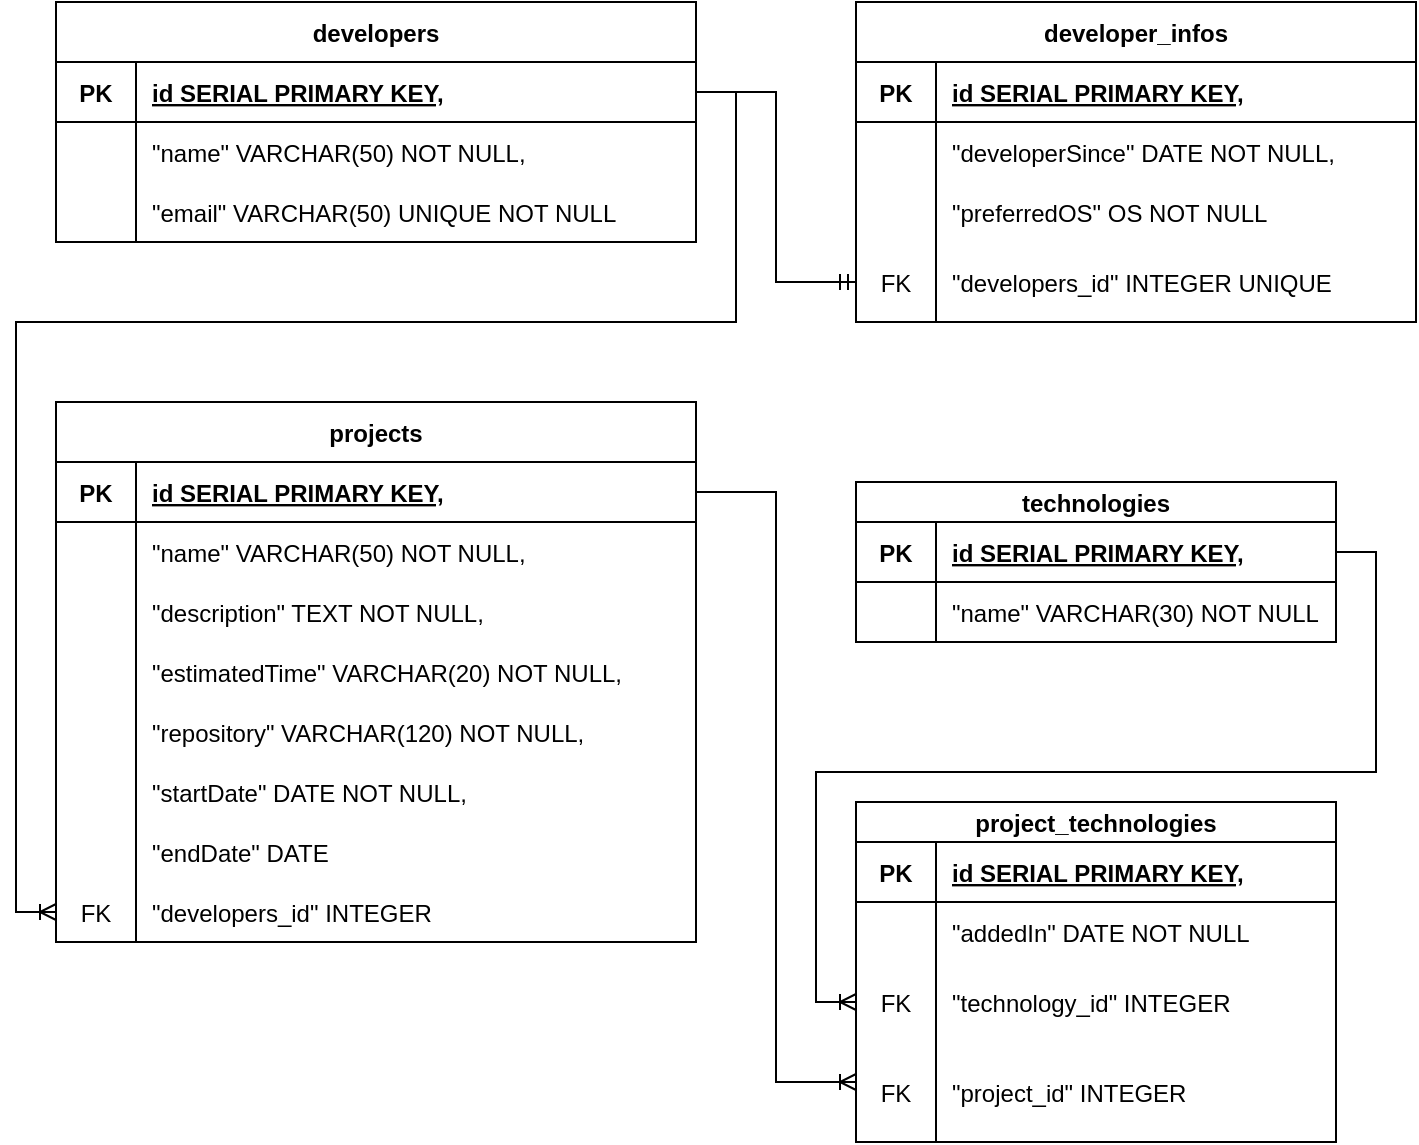 <mxfile version="20.8.10" type="device"><diagram id="R2lEEEUBdFMjLlhIrx00" name="Page-1"><mxGraphModel dx="1434" dy="854" grid="1" gridSize="10" guides="1" tooltips="1" connect="1" arrows="1" fold="1" page="1" pageScale="1" pageWidth="850" pageHeight="1100" math="0" shadow="0" extFonts="Permanent Marker^https://fonts.googleapis.com/css?family=Permanent+Marker"><root><mxCell id="0"/><mxCell id="1" parent="0"/><mxCell id="C-vyLk0tnHw3VtMMgP7b-23" value="developer_infos" style="shape=table;startSize=30;container=1;collapsible=1;childLayout=tableLayout;fixedRows=1;rowLines=0;fontStyle=1;align=center;resizeLast=1;" parent="1" vertex="1"><mxGeometry x="440" y="40" width="280" height="160" as="geometry"/></mxCell><mxCell id="C-vyLk0tnHw3VtMMgP7b-24" value="" style="shape=partialRectangle;collapsible=0;dropTarget=0;pointerEvents=0;fillColor=none;points=[[0,0.5],[1,0.5]];portConstraint=eastwest;top=0;left=0;right=0;bottom=1;" parent="C-vyLk0tnHw3VtMMgP7b-23" vertex="1"><mxGeometry y="30" width="280" height="30" as="geometry"/></mxCell><mxCell id="C-vyLk0tnHw3VtMMgP7b-25" value="PK" style="shape=partialRectangle;overflow=hidden;connectable=0;fillColor=none;top=0;left=0;bottom=0;right=0;fontStyle=1;" parent="C-vyLk0tnHw3VtMMgP7b-24" vertex="1"><mxGeometry width="40" height="30" as="geometry"><mxRectangle width="40" height="30" as="alternateBounds"/></mxGeometry></mxCell><mxCell id="C-vyLk0tnHw3VtMMgP7b-26" value="id SERIAL PRIMARY KEY," style="shape=partialRectangle;overflow=hidden;connectable=0;fillColor=none;top=0;left=0;bottom=0;right=0;align=left;spacingLeft=6;fontStyle=5;" parent="C-vyLk0tnHw3VtMMgP7b-24" vertex="1"><mxGeometry x="40" width="240" height="30" as="geometry"><mxRectangle width="240" height="30" as="alternateBounds"/></mxGeometry></mxCell><mxCell id="C-vyLk0tnHw3VtMMgP7b-27" value="" style="shape=partialRectangle;collapsible=0;dropTarget=0;pointerEvents=0;fillColor=none;points=[[0,0.5],[1,0.5]];portConstraint=eastwest;top=0;left=0;right=0;bottom=0;" parent="C-vyLk0tnHw3VtMMgP7b-23" vertex="1"><mxGeometry y="60" width="280" height="30" as="geometry"/></mxCell><mxCell id="C-vyLk0tnHw3VtMMgP7b-28" value="" style="shape=partialRectangle;overflow=hidden;connectable=0;fillColor=none;top=0;left=0;bottom=0;right=0;" parent="C-vyLk0tnHw3VtMMgP7b-27" vertex="1"><mxGeometry width="40" height="30" as="geometry"><mxRectangle width="40" height="30" as="alternateBounds"/></mxGeometry></mxCell><mxCell id="C-vyLk0tnHw3VtMMgP7b-29" value="&quot;developerSince&quot; DATE NOT NULL," style="shape=partialRectangle;overflow=hidden;connectable=0;fillColor=none;top=0;left=0;bottom=0;right=0;align=left;spacingLeft=6;" parent="C-vyLk0tnHw3VtMMgP7b-27" vertex="1"><mxGeometry x="40" width="240" height="30" as="geometry"><mxRectangle width="240" height="30" as="alternateBounds"/></mxGeometry></mxCell><mxCell id="AbqMU8ppBx1Afm1qTDCb-3" style="shape=partialRectangle;collapsible=0;dropTarget=0;pointerEvents=0;fillColor=none;points=[[0,0.5],[1,0.5]];portConstraint=eastwest;top=0;left=0;right=0;bottom=0;" parent="C-vyLk0tnHw3VtMMgP7b-23" vertex="1"><mxGeometry y="90" width="280" height="30" as="geometry"/></mxCell><mxCell id="AbqMU8ppBx1Afm1qTDCb-4" style="shape=partialRectangle;overflow=hidden;connectable=0;fillColor=none;top=0;left=0;bottom=0;right=0;" parent="AbqMU8ppBx1Afm1qTDCb-3" vertex="1"><mxGeometry width="40" height="30" as="geometry"><mxRectangle width="40" height="30" as="alternateBounds"/></mxGeometry></mxCell><mxCell id="AbqMU8ppBx1Afm1qTDCb-5" value="&quot;preferredOS&quot; OS NOT NULL" style="shape=partialRectangle;overflow=hidden;connectable=0;fillColor=none;top=0;left=0;bottom=0;right=0;align=left;spacingLeft=6;" parent="AbqMU8ppBx1Afm1qTDCb-3" vertex="1"><mxGeometry x="40" width="240" height="30" as="geometry"><mxRectangle width="240" height="30" as="alternateBounds"/></mxGeometry></mxCell><mxCell id="AbqMU8ppBx1Afm1qTDCb-74" style="shape=partialRectangle;collapsible=0;dropTarget=0;pointerEvents=0;fillColor=none;points=[[0,0.5],[1,0.5]];portConstraint=eastwest;top=0;left=0;right=0;bottom=0;" parent="C-vyLk0tnHw3VtMMgP7b-23" vertex="1"><mxGeometry y="120" width="280" height="40" as="geometry"/></mxCell><mxCell id="AbqMU8ppBx1Afm1qTDCb-75" value="FK" style="shape=partialRectangle;overflow=hidden;connectable=0;fillColor=none;top=0;left=0;bottom=0;right=0;" parent="AbqMU8ppBx1Afm1qTDCb-74" vertex="1"><mxGeometry width="40" height="40" as="geometry"><mxRectangle width="40" height="40" as="alternateBounds"/></mxGeometry></mxCell><mxCell id="AbqMU8ppBx1Afm1qTDCb-76" value="&quot;developers_id&quot; INTEGER UNIQUE" style="shape=partialRectangle;overflow=hidden;connectable=0;fillColor=none;top=0;left=0;bottom=0;right=0;align=left;spacingLeft=6;" parent="AbqMU8ppBx1Afm1qTDCb-74" vertex="1"><mxGeometry x="40" width="240" height="40" as="geometry"><mxRectangle width="240" height="40" as="alternateBounds"/></mxGeometry></mxCell><mxCell id="AbqMU8ppBx1Afm1qTDCb-9" value="developers" style="shape=table;startSize=30;container=1;collapsible=1;childLayout=tableLayout;fixedRows=1;rowLines=0;fontStyle=1;align=center;resizeLast=1;" parent="1" vertex="1"><mxGeometry x="40" y="40" width="320" height="120" as="geometry"/></mxCell><mxCell id="AbqMU8ppBx1Afm1qTDCb-10" value="" style="shape=tableRow;horizontal=0;startSize=0;swimlaneHead=0;swimlaneBody=0;fillColor=none;collapsible=0;dropTarget=0;points=[[0,0.5],[1,0.5]];portConstraint=eastwest;top=0;left=0;right=0;bottom=1;" parent="AbqMU8ppBx1Afm1qTDCb-9" vertex="1"><mxGeometry y="30" width="320" height="30" as="geometry"/></mxCell><mxCell id="AbqMU8ppBx1Afm1qTDCb-11" value="PK" style="shape=partialRectangle;connectable=0;fillColor=none;top=0;left=0;bottom=0;right=0;fontStyle=1;overflow=hidden;" parent="AbqMU8ppBx1Afm1qTDCb-10" vertex="1"><mxGeometry width="40" height="30" as="geometry"><mxRectangle width="40" height="30" as="alternateBounds"/></mxGeometry></mxCell><mxCell id="AbqMU8ppBx1Afm1qTDCb-12" value="id SERIAL PRIMARY KEY," style="shape=partialRectangle;connectable=0;fillColor=none;top=0;left=0;bottom=0;right=0;align=left;spacingLeft=6;fontStyle=5;overflow=hidden;" parent="AbqMU8ppBx1Afm1qTDCb-10" vertex="1"><mxGeometry x="40" width="280" height="30" as="geometry"><mxRectangle width="280" height="30" as="alternateBounds"/></mxGeometry></mxCell><mxCell id="AbqMU8ppBx1Afm1qTDCb-13" value="" style="shape=tableRow;horizontal=0;startSize=0;swimlaneHead=0;swimlaneBody=0;fillColor=none;collapsible=0;dropTarget=0;points=[[0,0.5],[1,0.5]];portConstraint=eastwest;top=0;left=0;right=0;bottom=0;" parent="AbqMU8ppBx1Afm1qTDCb-9" vertex="1"><mxGeometry y="60" width="320" height="30" as="geometry"/></mxCell><mxCell id="AbqMU8ppBx1Afm1qTDCb-14" value="" style="shape=partialRectangle;connectable=0;fillColor=none;top=0;left=0;bottom=0;right=0;editable=1;overflow=hidden;" parent="AbqMU8ppBx1Afm1qTDCb-13" vertex="1"><mxGeometry width="40" height="30" as="geometry"><mxRectangle width="40" height="30" as="alternateBounds"/></mxGeometry></mxCell><mxCell id="AbqMU8ppBx1Afm1qTDCb-15" value="&quot;name&quot; VARCHAR(50) NOT NULL," style="shape=partialRectangle;connectable=0;fillColor=none;top=0;left=0;bottom=0;right=0;align=left;spacingLeft=6;overflow=hidden;" parent="AbqMU8ppBx1Afm1qTDCb-13" vertex="1"><mxGeometry x="40" width="280" height="30" as="geometry"><mxRectangle width="280" height="30" as="alternateBounds"/></mxGeometry></mxCell><mxCell id="AbqMU8ppBx1Afm1qTDCb-16" value="" style="shape=tableRow;horizontal=0;startSize=0;swimlaneHead=0;swimlaneBody=0;fillColor=none;collapsible=0;dropTarget=0;points=[[0,0.5],[1,0.5]];portConstraint=eastwest;top=0;left=0;right=0;bottom=0;" parent="AbqMU8ppBx1Afm1qTDCb-9" vertex="1"><mxGeometry y="90" width="320" height="30" as="geometry"/></mxCell><mxCell id="AbqMU8ppBx1Afm1qTDCb-17" value="" style="shape=partialRectangle;connectable=0;fillColor=none;top=0;left=0;bottom=0;right=0;editable=1;overflow=hidden;" parent="AbqMU8ppBx1Afm1qTDCb-16" vertex="1"><mxGeometry width="40" height="30" as="geometry"><mxRectangle width="40" height="30" as="alternateBounds"/></mxGeometry></mxCell><mxCell id="AbqMU8ppBx1Afm1qTDCb-18" value="&quot;email&quot; VARCHAR(50) UNIQUE NOT NULL" style="shape=partialRectangle;connectable=0;fillColor=none;top=0;left=0;bottom=0;right=0;align=left;spacingLeft=6;overflow=hidden;" parent="AbqMU8ppBx1Afm1qTDCb-16" vertex="1"><mxGeometry x="40" width="280" height="30" as="geometry"><mxRectangle width="280" height="30" as="alternateBounds"/></mxGeometry></mxCell><mxCell id="AbqMU8ppBx1Afm1qTDCb-35" value="projects" style="shape=table;startSize=30;container=1;collapsible=1;childLayout=tableLayout;fixedRows=1;rowLines=0;fontStyle=1;align=center;resizeLast=1;" parent="1" vertex="1"><mxGeometry x="40" y="240" width="320" height="270" as="geometry"/></mxCell><mxCell id="AbqMU8ppBx1Afm1qTDCb-36" value="" style="shape=tableRow;horizontal=0;startSize=0;swimlaneHead=0;swimlaneBody=0;fillColor=none;collapsible=0;dropTarget=0;points=[[0,0.5],[1,0.5]];portConstraint=eastwest;top=0;left=0;right=0;bottom=1;" parent="AbqMU8ppBx1Afm1qTDCb-35" vertex="1"><mxGeometry y="30" width="320" height="30" as="geometry"/></mxCell><mxCell id="AbqMU8ppBx1Afm1qTDCb-37" value="PK" style="shape=partialRectangle;connectable=0;fillColor=none;top=0;left=0;bottom=0;right=0;fontStyle=1;overflow=hidden;" parent="AbqMU8ppBx1Afm1qTDCb-36" vertex="1"><mxGeometry width="40" height="30" as="geometry"><mxRectangle width="40" height="30" as="alternateBounds"/></mxGeometry></mxCell><mxCell id="AbqMU8ppBx1Afm1qTDCb-38" value="id SERIAL PRIMARY KEY," style="shape=partialRectangle;connectable=0;fillColor=none;top=0;left=0;bottom=0;right=0;align=left;spacingLeft=6;fontStyle=5;overflow=hidden;" parent="AbqMU8ppBx1Afm1qTDCb-36" vertex="1"><mxGeometry x="40" width="280" height="30" as="geometry"><mxRectangle width="280" height="30" as="alternateBounds"/></mxGeometry></mxCell><mxCell id="AbqMU8ppBx1Afm1qTDCb-39" value="" style="shape=tableRow;horizontal=0;startSize=0;swimlaneHead=0;swimlaneBody=0;fillColor=none;collapsible=0;dropTarget=0;points=[[0,0.5],[1,0.5]];portConstraint=eastwest;top=0;left=0;right=0;bottom=0;" parent="AbqMU8ppBx1Afm1qTDCb-35" vertex="1"><mxGeometry y="60" width="320" height="30" as="geometry"/></mxCell><mxCell id="AbqMU8ppBx1Afm1qTDCb-40" value="" style="shape=partialRectangle;connectable=0;fillColor=none;top=0;left=0;bottom=0;right=0;editable=1;overflow=hidden;" parent="AbqMU8ppBx1Afm1qTDCb-39" vertex="1"><mxGeometry width="40" height="30" as="geometry"><mxRectangle width="40" height="30" as="alternateBounds"/></mxGeometry></mxCell><mxCell id="AbqMU8ppBx1Afm1qTDCb-41" value="&quot;name&quot; VARCHAR(50) NOT NULL," style="shape=partialRectangle;connectable=0;fillColor=none;top=0;left=0;bottom=0;right=0;align=left;spacingLeft=6;overflow=hidden;" parent="AbqMU8ppBx1Afm1qTDCb-39" vertex="1"><mxGeometry x="40" width="280" height="30" as="geometry"><mxRectangle width="280" height="30" as="alternateBounds"/></mxGeometry></mxCell><mxCell id="AbqMU8ppBx1Afm1qTDCb-42" value="" style="shape=tableRow;horizontal=0;startSize=0;swimlaneHead=0;swimlaneBody=0;fillColor=none;collapsible=0;dropTarget=0;points=[[0,0.5],[1,0.5]];portConstraint=eastwest;top=0;left=0;right=0;bottom=0;" parent="AbqMU8ppBx1Afm1qTDCb-35" vertex="1"><mxGeometry y="90" width="320" height="30" as="geometry"/></mxCell><mxCell id="AbqMU8ppBx1Afm1qTDCb-43" value="" style="shape=partialRectangle;connectable=0;fillColor=none;top=0;left=0;bottom=0;right=0;editable=1;overflow=hidden;" parent="AbqMU8ppBx1Afm1qTDCb-42" vertex="1"><mxGeometry width="40" height="30" as="geometry"><mxRectangle width="40" height="30" as="alternateBounds"/></mxGeometry></mxCell><mxCell id="AbqMU8ppBx1Afm1qTDCb-44" value="&quot;description&quot; TEXT NOT NULL," style="shape=partialRectangle;connectable=0;fillColor=none;top=0;left=0;bottom=0;right=0;align=left;spacingLeft=6;overflow=hidden;" parent="AbqMU8ppBx1Afm1qTDCb-42" vertex="1"><mxGeometry x="40" width="280" height="30" as="geometry"><mxRectangle width="280" height="30" as="alternateBounds"/></mxGeometry></mxCell><mxCell id="AbqMU8ppBx1Afm1qTDCb-45" style="shape=tableRow;horizontal=0;startSize=0;swimlaneHead=0;swimlaneBody=0;fillColor=none;collapsible=0;dropTarget=0;points=[[0,0.5],[1,0.5]];portConstraint=eastwest;top=0;left=0;right=0;bottom=0;" parent="AbqMU8ppBx1Afm1qTDCb-35" vertex="1"><mxGeometry y="120" width="320" height="30" as="geometry"/></mxCell><mxCell id="AbqMU8ppBx1Afm1qTDCb-46" style="shape=partialRectangle;connectable=0;fillColor=none;top=0;left=0;bottom=0;right=0;editable=1;overflow=hidden;" parent="AbqMU8ppBx1Afm1qTDCb-45" vertex="1"><mxGeometry width="40" height="30" as="geometry"><mxRectangle width="40" height="30" as="alternateBounds"/></mxGeometry></mxCell><mxCell id="AbqMU8ppBx1Afm1qTDCb-47" value="&quot;estimatedTime&quot; VARCHAR(20) NOT NULL," style="shape=partialRectangle;connectable=0;fillColor=none;top=0;left=0;bottom=0;right=0;align=left;spacingLeft=6;overflow=hidden;" parent="AbqMU8ppBx1Afm1qTDCb-45" vertex="1"><mxGeometry x="40" width="280" height="30" as="geometry"><mxRectangle width="280" height="30" as="alternateBounds"/></mxGeometry></mxCell><mxCell id="AbqMU8ppBx1Afm1qTDCb-48" style="shape=tableRow;horizontal=0;startSize=0;swimlaneHead=0;swimlaneBody=0;fillColor=none;collapsible=0;dropTarget=0;points=[[0,0.5],[1,0.5]];portConstraint=eastwest;top=0;left=0;right=0;bottom=0;" parent="AbqMU8ppBx1Afm1qTDCb-35" vertex="1"><mxGeometry y="150" width="320" height="30" as="geometry"/></mxCell><mxCell id="AbqMU8ppBx1Afm1qTDCb-49" style="shape=partialRectangle;connectable=0;fillColor=none;top=0;left=0;bottom=0;right=0;editable=1;overflow=hidden;" parent="AbqMU8ppBx1Afm1qTDCb-48" vertex="1"><mxGeometry width="40" height="30" as="geometry"><mxRectangle width="40" height="30" as="alternateBounds"/></mxGeometry></mxCell><mxCell id="AbqMU8ppBx1Afm1qTDCb-50" value="&quot;repository&quot; VARCHAR(120) NOT NULL," style="shape=partialRectangle;connectable=0;fillColor=none;top=0;left=0;bottom=0;right=0;align=left;spacingLeft=6;overflow=hidden;" parent="AbqMU8ppBx1Afm1qTDCb-48" vertex="1"><mxGeometry x="40" width="280" height="30" as="geometry"><mxRectangle width="280" height="30" as="alternateBounds"/></mxGeometry></mxCell><mxCell id="AbqMU8ppBx1Afm1qTDCb-51" style="shape=tableRow;horizontal=0;startSize=0;swimlaneHead=0;swimlaneBody=0;fillColor=none;collapsible=0;dropTarget=0;points=[[0,0.5],[1,0.5]];portConstraint=eastwest;top=0;left=0;right=0;bottom=0;" parent="AbqMU8ppBx1Afm1qTDCb-35" vertex="1"><mxGeometry y="180" width="320" height="30" as="geometry"/></mxCell><mxCell id="AbqMU8ppBx1Afm1qTDCb-52" style="shape=partialRectangle;connectable=0;fillColor=none;top=0;left=0;bottom=0;right=0;editable=1;overflow=hidden;" parent="AbqMU8ppBx1Afm1qTDCb-51" vertex="1"><mxGeometry width="40" height="30" as="geometry"><mxRectangle width="40" height="30" as="alternateBounds"/></mxGeometry></mxCell><mxCell id="AbqMU8ppBx1Afm1qTDCb-53" value="&quot;startDate&quot; DATE NOT NULL," style="shape=partialRectangle;connectable=0;fillColor=none;top=0;left=0;bottom=0;right=0;align=left;spacingLeft=6;overflow=hidden;" parent="AbqMU8ppBx1Afm1qTDCb-51" vertex="1"><mxGeometry x="40" width="280" height="30" as="geometry"><mxRectangle width="280" height="30" as="alternateBounds"/></mxGeometry></mxCell><mxCell id="AbqMU8ppBx1Afm1qTDCb-54" style="shape=tableRow;horizontal=0;startSize=0;swimlaneHead=0;swimlaneBody=0;fillColor=none;collapsible=0;dropTarget=0;points=[[0,0.5],[1,0.5]];portConstraint=eastwest;top=0;left=0;right=0;bottom=0;" parent="AbqMU8ppBx1Afm1qTDCb-35" vertex="1"><mxGeometry y="210" width="320" height="30" as="geometry"/></mxCell><mxCell id="AbqMU8ppBx1Afm1qTDCb-55" style="shape=partialRectangle;connectable=0;fillColor=none;top=0;left=0;bottom=0;right=0;editable=1;overflow=hidden;" parent="AbqMU8ppBx1Afm1qTDCb-54" vertex="1"><mxGeometry width="40" height="30" as="geometry"><mxRectangle width="40" height="30" as="alternateBounds"/></mxGeometry></mxCell><mxCell id="AbqMU8ppBx1Afm1qTDCb-56" value="&quot;endDate&quot; DATE" style="shape=partialRectangle;connectable=0;fillColor=none;top=0;left=0;bottom=0;right=0;align=left;spacingLeft=6;overflow=hidden;" parent="AbqMU8ppBx1Afm1qTDCb-54" vertex="1"><mxGeometry x="40" width="280" height="30" as="geometry"><mxRectangle width="280" height="30" as="alternateBounds"/></mxGeometry></mxCell><mxCell id="AbqMU8ppBx1Afm1qTDCb-78" style="shape=tableRow;horizontal=0;startSize=0;swimlaneHead=0;swimlaneBody=0;fillColor=none;collapsible=0;dropTarget=0;points=[[0,0.5],[1,0.5]];portConstraint=eastwest;top=0;left=0;right=0;bottom=0;" parent="AbqMU8ppBx1Afm1qTDCb-35" vertex="1"><mxGeometry y="240" width="320" height="30" as="geometry"/></mxCell><mxCell id="AbqMU8ppBx1Afm1qTDCb-79" value="FK" style="shape=partialRectangle;connectable=0;fillColor=none;top=0;left=0;bottom=0;right=0;editable=1;overflow=hidden;" parent="AbqMU8ppBx1Afm1qTDCb-78" vertex="1"><mxGeometry width="40" height="30" as="geometry"><mxRectangle width="40" height="30" as="alternateBounds"/></mxGeometry></mxCell><mxCell id="AbqMU8ppBx1Afm1qTDCb-80" value="&quot;developers_id&quot; INTEGER " style="shape=partialRectangle;connectable=0;fillColor=none;top=0;left=0;bottom=0;right=0;align=left;spacingLeft=6;overflow=hidden;" parent="AbqMU8ppBx1Afm1qTDCb-78" vertex="1"><mxGeometry x="40" width="280" height="30" as="geometry"><mxRectangle width="280" height="30" as="alternateBounds"/></mxGeometry></mxCell><mxCell id="AbqMU8ppBx1Afm1qTDCb-57" value="project_technologies" style="shape=table;startSize=20;container=1;collapsible=1;childLayout=tableLayout;fixedRows=1;rowLines=0;fontStyle=1;align=center;resizeLast=1;" parent="1" vertex="1"><mxGeometry x="440" y="440" width="240" height="170" as="geometry"/></mxCell><mxCell id="AbqMU8ppBx1Afm1qTDCb-58" value="" style="shape=tableRow;horizontal=0;startSize=0;swimlaneHead=0;swimlaneBody=0;fillColor=none;collapsible=0;dropTarget=0;points=[[0,0.5],[1,0.5]];portConstraint=eastwest;top=0;left=0;right=0;bottom=1;" parent="AbqMU8ppBx1Afm1qTDCb-57" vertex="1"><mxGeometry y="20" width="240" height="30" as="geometry"/></mxCell><mxCell id="AbqMU8ppBx1Afm1qTDCb-59" value="PK" style="shape=partialRectangle;connectable=0;fillColor=none;top=0;left=0;bottom=0;right=0;fontStyle=1;overflow=hidden;" parent="AbqMU8ppBx1Afm1qTDCb-58" vertex="1"><mxGeometry width="40" height="30" as="geometry"><mxRectangle width="40" height="30" as="alternateBounds"/></mxGeometry></mxCell><mxCell id="AbqMU8ppBx1Afm1qTDCb-60" value="id SERIAL PRIMARY KEY," style="shape=partialRectangle;connectable=0;fillColor=none;top=0;left=0;bottom=0;right=0;align=left;spacingLeft=6;fontStyle=5;overflow=hidden;" parent="AbqMU8ppBx1Afm1qTDCb-58" vertex="1"><mxGeometry x="40" width="200" height="30" as="geometry"><mxRectangle width="200" height="30" as="alternateBounds"/></mxGeometry></mxCell><mxCell id="AbqMU8ppBx1Afm1qTDCb-61" value="" style="shape=tableRow;horizontal=0;startSize=0;swimlaneHead=0;swimlaneBody=0;fillColor=none;collapsible=0;dropTarget=0;points=[[0,0.5],[1,0.5]];portConstraint=eastwest;top=0;left=0;right=0;bottom=0;" parent="AbqMU8ppBx1Afm1qTDCb-57" vertex="1"><mxGeometry y="50" width="240" height="30" as="geometry"/></mxCell><mxCell id="AbqMU8ppBx1Afm1qTDCb-62" value="" style="shape=partialRectangle;connectable=0;fillColor=none;top=0;left=0;bottom=0;right=0;editable=1;overflow=hidden;" parent="AbqMU8ppBx1Afm1qTDCb-61" vertex="1"><mxGeometry width="40" height="30" as="geometry"><mxRectangle width="40" height="30" as="alternateBounds"/></mxGeometry></mxCell><mxCell id="AbqMU8ppBx1Afm1qTDCb-63" value="&quot;addedIn&quot; DATE NOT NULL" style="shape=partialRectangle;connectable=0;fillColor=none;top=0;left=0;bottom=0;right=0;align=left;spacingLeft=6;overflow=hidden;" parent="AbqMU8ppBx1Afm1qTDCb-61" vertex="1"><mxGeometry x="40" width="200" height="30" as="geometry"><mxRectangle width="200" height="30" as="alternateBounds"/></mxGeometry></mxCell><mxCell id="Yw9ktU5wfcQ6RF33vhyh-1" style="shape=tableRow;horizontal=0;startSize=0;swimlaneHead=0;swimlaneBody=0;fillColor=none;collapsible=0;dropTarget=0;points=[[0,0.5],[1,0.5]];portConstraint=eastwest;top=0;left=0;right=0;bottom=0;" vertex="1" parent="AbqMU8ppBx1Afm1qTDCb-57"><mxGeometry y="80" width="240" height="40" as="geometry"/></mxCell><mxCell id="Yw9ktU5wfcQ6RF33vhyh-2" value="FK" style="shape=partialRectangle;connectable=0;fillColor=none;top=0;left=0;bottom=0;right=0;editable=1;overflow=hidden;" vertex="1" parent="Yw9ktU5wfcQ6RF33vhyh-1"><mxGeometry width="40" height="40" as="geometry"><mxRectangle width="40" height="40" as="alternateBounds"/></mxGeometry></mxCell><mxCell id="Yw9ktU5wfcQ6RF33vhyh-3" value="&quot;technology_id&quot; INTEGER" style="shape=partialRectangle;connectable=0;fillColor=none;top=0;left=0;bottom=0;right=0;align=left;spacingLeft=6;overflow=hidden;" vertex="1" parent="Yw9ktU5wfcQ6RF33vhyh-1"><mxGeometry x="40" width="200" height="40" as="geometry"><mxRectangle width="200" height="40" as="alternateBounds"/></mxGeometry></mxCell><mxCell id="Yw9ktU5wfcQ6RF33vhyh-4" style="shape=tableRow;horizontal=0;startSize=0;swimlaneHead=0;swimlaneBody=0;fillColor=none;collapsible=0;dropTarget=0;points=[[0,0.5],[1,0.5]];portConstraint=eastwest;top=0;left=0;right=0;bottom=0;" vertex="1" parent="AbqMU8ppBx1Afm1qTDCb-57"><mxGeometry y="120" width="240" height="50" as="geometry"/></mxCell><mxCell id="Yw9ktU5wfcQ6RF33vhyh-5" value="FK" style="shape=partialRectangle;connectable=0;fillColor=none;top=0;left=0;bottom=0;right=0;editable=1;overflow=hidden;" vertex="1" parent="Yw9ktU5wfcQ6RF33vhyh-4"><mxGeometry width="40" height="50" as="geometry"><mxRectangle width="40" height="50" as="alternateBounds"/></mxGeometry></mxCell><mxCell id="Yw9ktU5wfcQ6RF33vhyh-6" value="&quot;project_id&quot; INTEGER" style="shape=partialRectangle;connectable=0;fillColor=none;top=0;left=0;bottom=0;right=0;align=left;spacingLeft=6;overflow=hidden;" vertex="1" parent="Yw9ktU5wfcQ6RF33vhyh-4"><mxGeometry x="40" width="200" height="50" as="geometry"><mxRectangle width="200" height="50" as="alternateBounds"/></mxGeometry></mxCell><mxCell id="AbqMU8ppBx1Afm1qTDCb-67" value="technologies" style="shape=table;startSize=20;container=1;collapsible=1;childLayout=tableLayout;fixedRows=1;rowLines=0;fontStyle=1;align=center;resizeLast=1;" parent="1" vertex="1"><mxGeometry x="440" y="280" width="240" height="80" as="geometry"/></mxCell><mxCell id="AbqMU8ppBx1Afm1qTDCb-68" value="" style="shape=tableRow;horizontal=0;startSize=0;swimlaneHead=0;swimlaneBody=0;fillColor=none;collapsible=0;dropTarget=0;points=[[0,0.5],[1,0.5]];portConstraint=eastwest;top=0;left=0;right=0;bottom=1;" parent="AbqMU8ppBx1Afm1qTDCb-67" vertex="1"><mxGeometry y="20" width="240" height="30" as="geometry"/></mxCell><mxCell id="AbqMU8ppBx1Afm1qTDCb-69" value="PK" style="shape=partialRectangle;connectable=0;fillColor=none;top=0;left=0;bottom=0;right=0;fontStyle=1;overflow=hidden;" parent="AbqMU8ppBx1Afm1qTDCb-68" vertex="1"><mxGeometry width="40" height="30" as="geometry"><mxRectangle width="40" height="30" as="alternateBounds"/></mxGeometry></mxCell><mxCell id="AbqMU8ppBx1Afm1qTDCb-70" value="id SERIAL PRIMARY KEY," style="shape=partialRectangle;connectable=0;fillColor=none;top=0;left=0;bottom=0;right=0;align=left;spacingLeft=6;fontStyle=5;overflow=hidden;" parent="AbqMU8ppBx1Afm1qTDCb-68" vertex="1"><mxGeometry x="40" width="200" height="30" as="geometry"><mxRectangle width="200" height="30" as="alternateBounds"/></mxGeometry></mxCell><mxCell id="AbqMU8ppBx1Afm1qTDCb-71" value="" style="shape=tableRow;horizontal=0;startSize=0;swimlaneHead=0;swimlaneBody=0;fillColor=none;collapsible=0;dropTarget=0;points=[[0,0.5],[1,0.5]];portConstraint=eastwest;top=0;left=0;right=0;bottom=0;" parent="AbqMU8ppBx1Afm1qTDCb-67" vertex="1"><mxGeometry y="50" width="240" height="30" as="geometry"/></mxCell><mxCell id="AbqMU8ppBx1Afm1qTDCb-72" value="" style="shape=partialRectangle;connectable=0;fillColor=none;top=0;left=0;bottom=0;right=0;editable=1;overflow=hidden;" parent="AbqMU8ppBx1Afm1qTDCb-71" vertex="1"><mxGeometry width="40" height="30" as="geometry"><mxRectangle width="40" height="30" as="alternateBounds"/></mxGeometry></mxCell><mxCell id="AbqMU8ppBx1Afm1qTDCb-73" value="&quot;name&quot; VARCHAR(30) NOT NULL" style="shape=partialRectangle;connectable=0;fillColor=none;top=0;left=0;bottom=0;right=0;align=left;spacingLeft=6;overflow=hidden;" parent="AbqMU8ppBx1Afm1qTDCb-71" vertex="1"><mxGeometry x="40" width="200" height="30" as="geometry"><mxRectangle width="200" height="30" as="alternateBounds"/></mxGeometry></mxCell><mxCell id="AbqMU8ppBx1Afm1qTDCb-77" style="edgeStyle=orthogonalEdgeStyle;rounded=0;orthogonalLoop=1;jettySize=auto;html=1;entryX=0;entryY=0.5;entryDx=0;entryDy=0;endArrow=ERmandOne;endFill=0;" parent="1" target="AbqMU8ppBx1Afm1qTDCb-74" edge="1"><mxGeometry relative="1" as="geometry"><mxPoint x="360" y="85" as="sourcePoint"/><Array as="points"><mxPoint x="400" y="85"/><mxPoint x="400" y="180"/></Array></mxGeometry></mxCell><mxCell id="AbqMU8ppBx1Afm1qTDCb-81" style="edgeStyle=orthogonalEdgeStyle;rounded=0;orthogonalLoop=1;jettySize=auto;html=1;endArrow=ERoneToMany;endFill=0;" parent="1" source="AbqMU8ppBx1Afm1qTDCb-10" target="AbqMU8ppBx1Afm1qTDCb-78" edge="1"><mxGeometry relative="1" as="geometry"><mxPoint x="370" y="100" as="sourcePoint"/><mxPoint x="40" y="500" as="targetPoint"/><Array as="points"><mxPoint x="380" y="85"/><mxPoint x="380" y="200"/><mxPoint x="20" y="200"/><mxPoint x="20" y="495"/></Array></mxGeometry></mxCell><mxCell id="Yw9ktU5wfcQ6RF33vhyh-7" style="edgeStyle=orthogonalEdgeStyle;rounded=0;orthogonalLoop=1;jettySize=auto;html=1;exitX=1;exitY=0.5;exitDx=0;exitDy=0;endArrow=ERoneToMany;endFill=0;" edge="1" parent="1" source="AbqMU8ppBx1Afm1qTDCb-36" target="Yw9ktU5wfcQ6RF33vhyh-4"><mxGeometry relative="1" as="geometry"><Array as="points"><mxPoint x="400" y="285"/><mxPoint x="400" y="580"/></Array></mxGeometry></mxCell><mxCell id="Yw9ktU5wfcQ6RF33vhyh-8" style="edgeStyle=orthogonalEdgeStyle;rounded=0;orthogonalLoop=1;jettySize=auto;html=1;exitX=1;exitY=0.5;exitDx=0;exitDy=0;entryX=0;entryY=0.5;entryDx=0;entryDy=0;endArrow=ERoneToMany;endFill=0;" edge="1" parent="1" source="AbqMU8ppBx1Afm1qTDCb-68" target="Yw9ktU5wfcQ6RF33vhyh-1"><mxGeometry relative="1" as="geometry"/></mxCell></root></mxGraphModel></diagram></mxfile>
